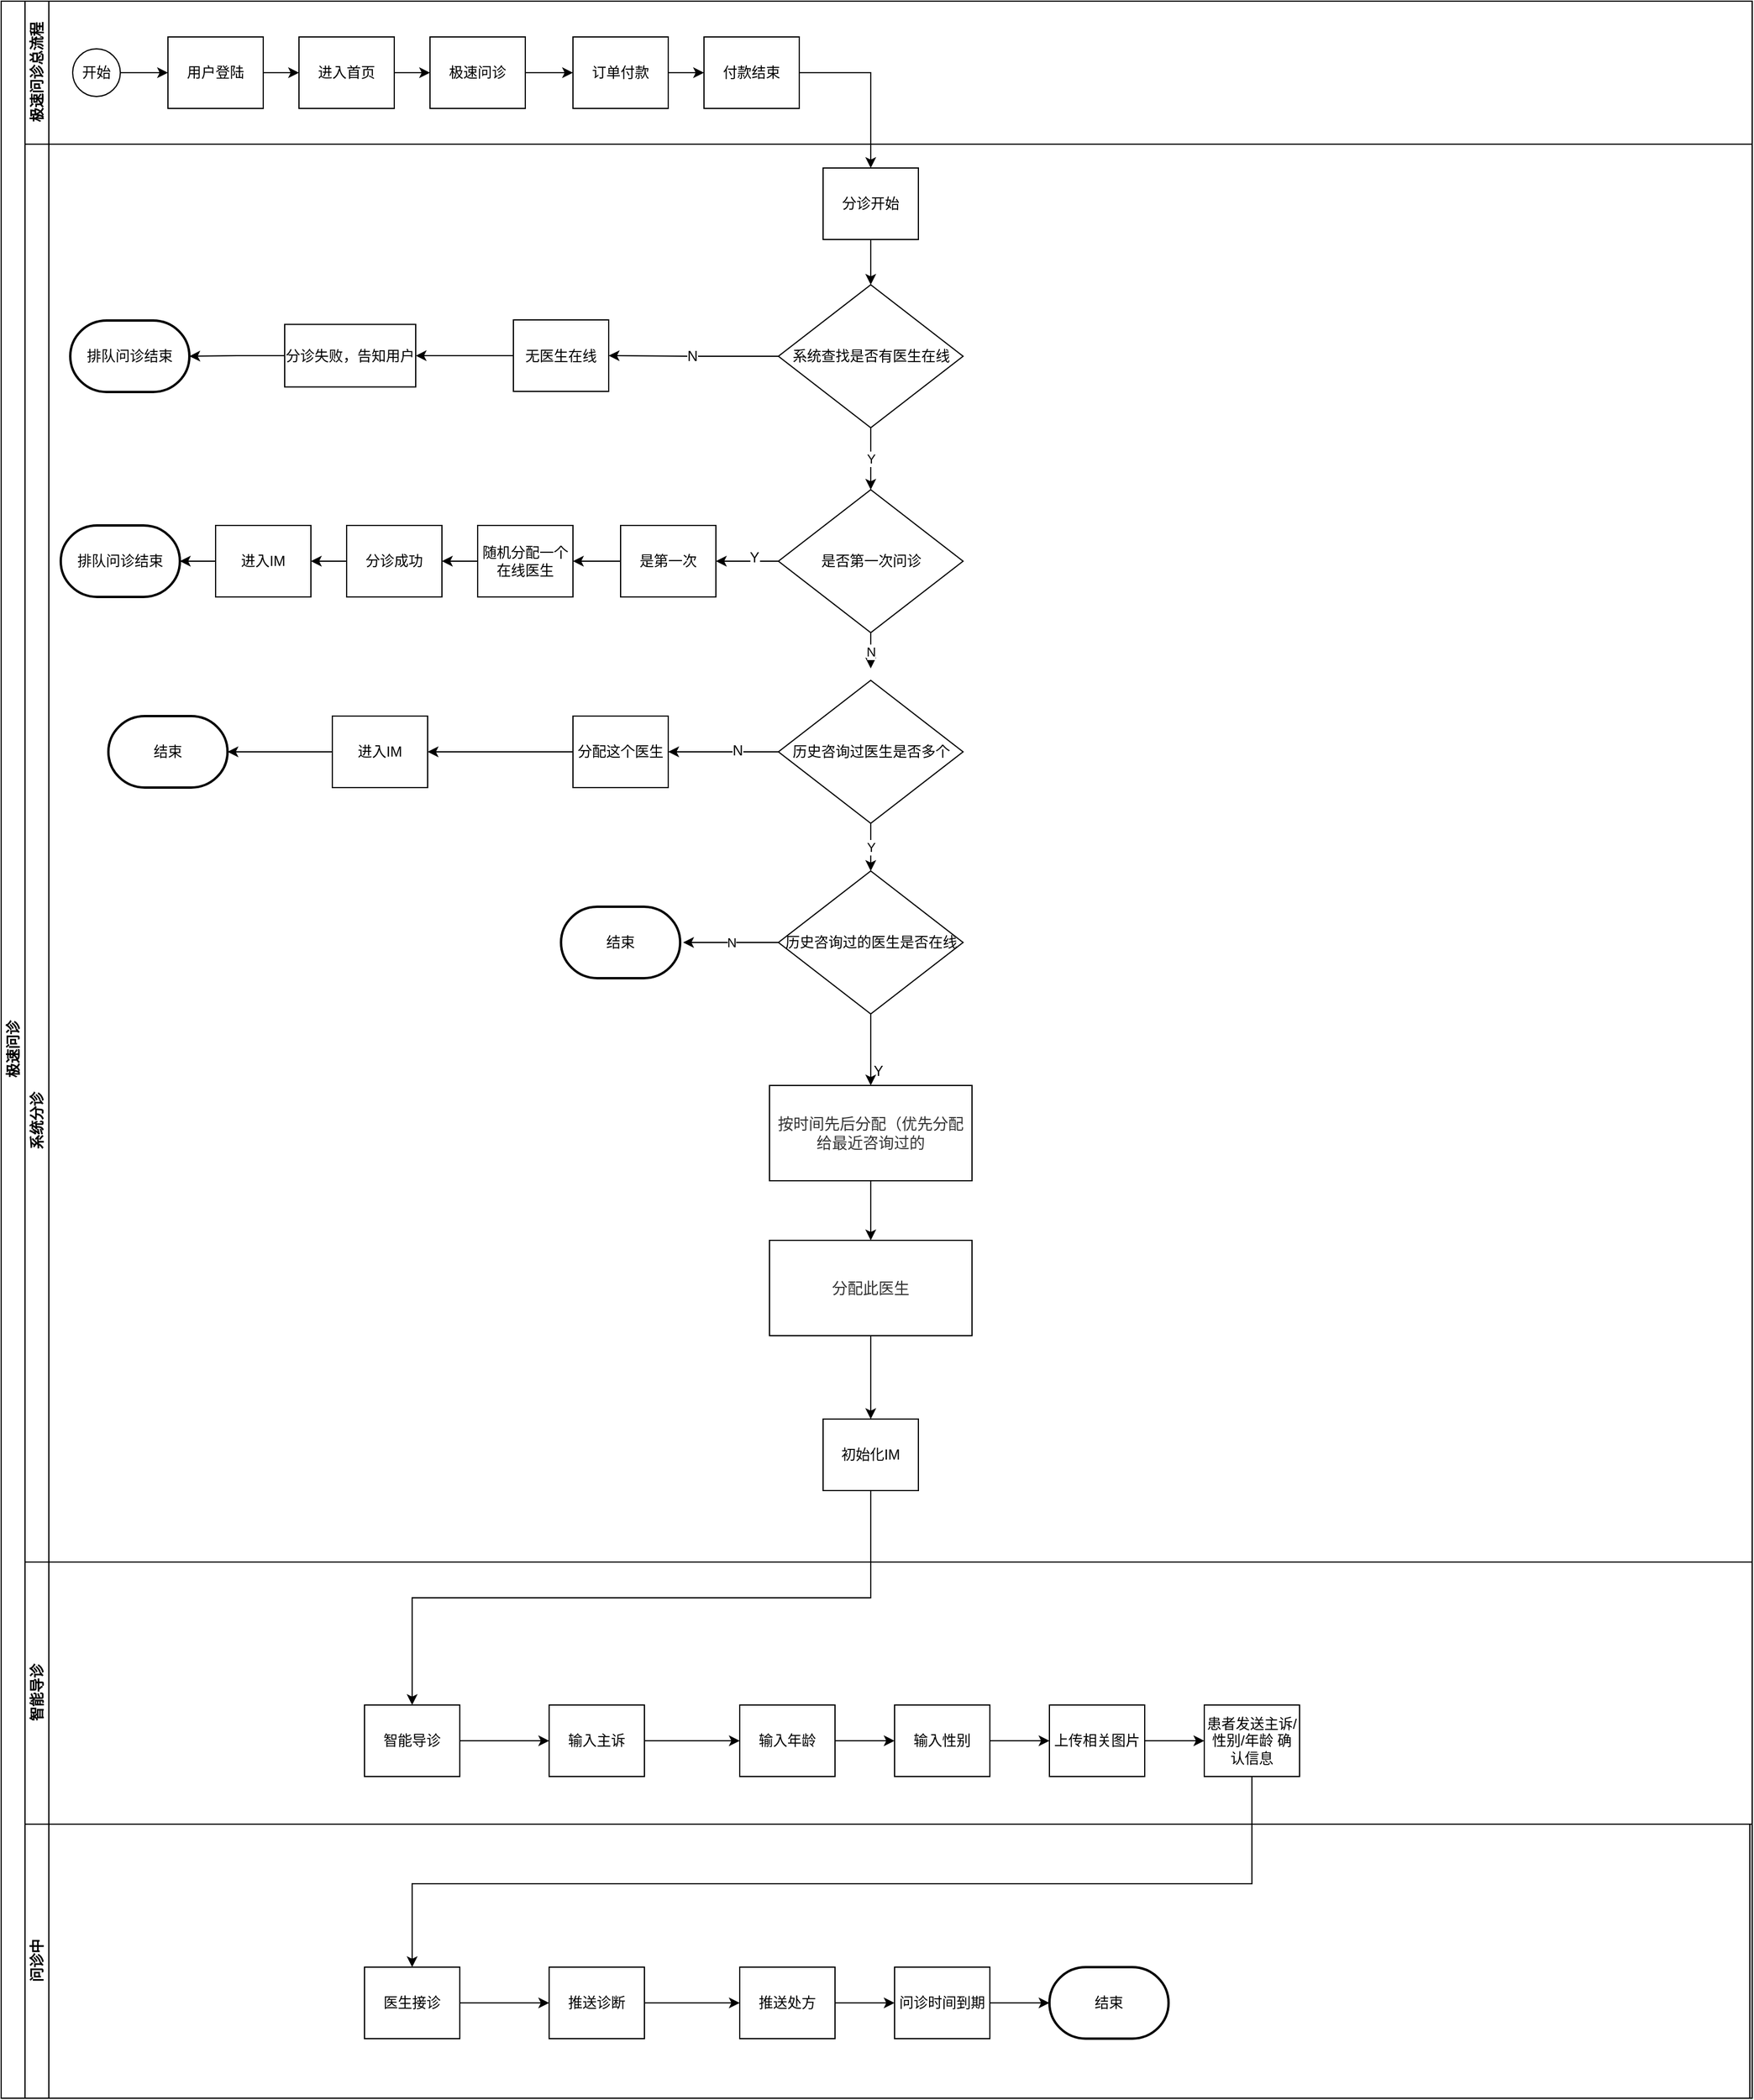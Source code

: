 <mxfile version="12.9.0" type="github" pages="2">
  <diagram id="prtHgNgQTEPvFCAcTncT" name="Page-1">
    <mxGraphModel dx="1662" dy="762" grid="1" gridSize="10" guides="1" tooltips="1" connect="1" arrows="1" fold="1" page="1" pageScale="1" pageWidth="1654" pageHeight="1169" math="0" shadow="0">
      <root>
        <mxCell id="0" />
        <mxCell id="1" parent="0" />
        <mxCell id="dNxyNK7c78bLwvsdeMH5-19" value="极速问诊" style="swimlane;html=1;childLayout=stackLayout;resizeParent=1;resizeParentMax=0;horizontal=0;startSize=20;horizontalStack=0;" parent="1" vertex="1">
          <mxGeometry x="92" y="120" width="1470" height="1760" as="geometry" />
        </mxCell>
        <mxCell id="dNxyNK7c78bLwvsdeMH5-20" value="极速问诊总流程" style="swimlane;html=1;startSize=20;horizontal=0;" parent="dNxyNK7c78bLwvsdeMH5-19" vertex="1">
          <mxGeometry x="20" width="1450" height="120" as="geometry" />
        </mxCell>
        <mxCell id="dNxyNK7c78bLwvsdeMH5-25" value="" style="edgeStyle=orthogonalEdgeStyle;rounded=0;orthogonalLoop=1;jettySize=auto;html=1;" parent="dNxyNK7c78bLwvsdeMH5-20" source="dNxyNK7c78bLwvsdeMH5-23" target="dNxyNK7c78bLwvsdeMH5-24" edge="1">
          <mxGeometry relative="1" as="geometry" />
        </mxCell>
        <mxCell id="HmPrKiYexPzgLJ9TJwZI-3" value="" style="edgeStyle=orthogonalEdgeStyle;rounded=0;orthogonalLoop=1;jettySize=auto;html=1;" edge="1" parent="dNxyNK7c78bLwvsdeMH5-20" source="7WOLRkiO_IoQXGCOXDz5-13" target="HmPrKiYexPzgLJ9TJwZI-2">
          <mxGeometry relative="1" as="geometry" />
        </mxCell>
        <mxCell id="7WOLRkiO_IoQXGCOXDz5-13" value="极速问诊" style="rounded=0;whiteSpace=wrap;html=1;fontFamily=Helvetica;fontSize=12;fontColor=#000000;align=center;" parent="dNxyNK7c78bLwvsdeMH5-20" vertex="1">
          <mxGeometry x="340" y="30" width="80" height="60" as="geometry" />
        </mxCell>
        <mxCell id="7WOLRkiO_IoQXGCOXDz5-10" value="进入首页" style="rounded=0;whiteSpace=wrap;html=1;fontFamily=Helvetica;fontSize=12;fontColor=#000000;align=center;" parent="dNxyNK7c78bLwvsdeMH5-20" vertex="1">
          <mxGeometry x="230" y="30" width="80" height="60" as="geometry" />
        </mxCell>
        <mxCell id="dNxyNK7c78bLwvsdeMH5-23" value="开始" style="ellipse;whiteSpace=wrap;html=1;" parent="dNxyNK7c78bLwvsdeMH5-20" vertex="1">
          <mxGeometry x="40" y="40" width="40" height="40" as="geometry" />
        </mxCell>
        <mxCell id="7WOLRkiO_IoQXGCOXDz5-11" value="" style="edgeStyle=orthogonalEdgeStyle;rounded=0;orthogonalLoop=1;jettySize=auto;html=1;" parent="dNxyNK7c78bLwvsdeMH5-20" source="dNxyNK7c78bLwvsdeMH5-24" target="7WOLRkiO_IoQXGCOXDz5-10" edge="1">
          <mxGeometry relative="1" as="geometry" />
        </mxCell>
        <mxCell id="dNxyNK7c78bLwvsdeMH5-24" value="用户登陆" style="rounded=0;whiteSpace=wrap;html=1;fontFamily=Helvetica;fontSize=12;fontColor=#000000;align=center;" parent="dNxyNK7c78bLwvsdeMH5-20" vertex="1">
          <mxGeometry x="120" y="30" width="80" height="60" as="geometry" />
        </mxCell>
        <mxCell id="7WOLRkiO_IoQXGCOXDz5-14" value="" style="edgeStyle=orthogonalEdgeStyle;rounded=0;orthogonalLoop=1;jettySize=auto;html=1;" parent="dNxyNK7c78bLwvsdeMH5-20" source="7WOLRkiO_IoQXGCOXDz5-10" target="7WOLRkiO_IoQXGCOXDz5-13" edge="1">
          <mxGeometry relative="1" as="geometry" />
        </mxCell>
        <mxCell id="HmPrKiYexPzgLJ9TJwZI-5" value="" style="edgeStyle=orthogonalEdgeStyle;rounded=0;orthogonalLoop=1;jettySize=auto;html=1;" edge="1" parent="dNxyNK7c78bLwvsdeMH5-20" source="HmPrKiYexPzgLJ9TJwZI-2" target="HmPrKiYexPzgLJ9TJwZI-4">
          <mxGeometry relative="1" as="geometry" />
        </mxCell>
        <mxCell id="HmPrKiYexPzgLJ9TJwZI-2" value="订单付款" style="rounded=0;whiteSpace=wrap;html=1;fontFamily=Helvetica;fontSize=12;fontColor=#000000;align=center;" vertex="1" parent="dNxyNK7c78bLwvsdeMH5-20">
          <mxGeometry x="460" y="30" width="80" height="60" as="geometry" />
        </mxCell>
        <mxCell id="HmPrKiYexPzgLJ9TJwZI-4" value="付款结束" style="rounded=0;whiteSpace=wrap;html=1;fontFamily=Helvetica;fontSize=12;fontColor=#000000;align=center;" vertex="1" parent="dNxyNK7c78bLwvsdeMH5-20">
          <mxGeometry x="570" y="30" width="80" height="60" as="geometry" />
        </mxCell>
        <mxCell id="HmPrKiYexPzgLJ9TJwZI-7" value="" style="edgeStyle=orthogonalEdgeStyle;rounded=0;orthogonalLoop=1;jettySize=auto;html=1;entryX=0.5;entryY=0;entryDx=0;entryDy=0;" edge="1" parent="dNxyNK7c78bLwvsdeMH5-19" source="HmPrKiYexPzgLJ9TJwZI-4" target="7WOLRkiO_IoQXGCOXDz5-30">
          <mxGeometry relative="1" as="geometry" />
        </mxCell>
        <mxCell id="dNxyNK7c78bLwvsdeMH5-22" value="系统分诊" style="swimlane;html=1;startSize=20;horizontal=0;" parent="dNxyNK7c78bLwvsdeMH5-19" vertex="1">
          <mxGeometry x="20" y="120" width="1450" height="1640" as="geometry" />
        </mxCell>
        <mxCell id="7WOLRkiO_IoQXGCOXDz5-41" value="" style="edgeStyle=orthogonalEdgeStyle;rounded=0;orthogonalLoop=1;jettySize=auto;html=1;" parent="dNxyNK7c78bLwvsdeMH5-22" source="7WOLRkiO_IoQXGCOXDz5-30" target="7WOLRkiO_IoQXGCOXDz5-32" edge="1">
          <mxGeometry relative="1" as="geometry" />
        </mxCell>
        <mxCell id="7WOLRkiO_IoQXGCOXDz5-30" value="分诊开始" style="rounded=0;whiteSpace=wrap;html=1;fontFamily=Helvetica;fontSize=12;fontColor=#000000;align=center;" parent="dNxyNK7c78bLwvsdeMH5-22" vertex="1">
          <mxGeometry x="670" y="20" width="80" height="60" as="geometry" />
        </mxCell>
        <mxCell id="7WOLRkiO_IoQXGCOXDz5-35" value="" style="edgeStyle=orthogonalEdgeStyle;rounded=0;orthogonalLoop=1;jettySize=auto;html=1;entryX=1;entryY=0.5;entryDx=0;entryDy=0;" parent="dNxyNK7c78bLwvsdeMH5-22" source="7WOLRkiO_IoQXGCOXDz5-32" target="7WOLRkiO_IoQXGCOXDz5-33" edge="1">
          <mxGeometry relative="1" as="geometry">
            <mxPoint x="575" y="177.5" as="targetPoint" />
          </mxGeometry>
        </mxCell>
        <mxCell id="7WOLRkiO_IoQXGCOXDz5-42" value="N" style="text;html=1;align=center;verticalAlign=middle;resizable=0;points=[];labelBackgroundColor=#ffffff;" parent="7WOLRkiO_IoQXGCOXDz5-35" vertex="1" connectable="0">
          <mxGeometry x="-0.794" y="-2" relative="1" as="geometry">
            <mxPoint x="-58" y="2" as="offset" />
          </mxGeometry>
        </mxCell>
        <mxCell id="7WOLRkiO_IoQXGCOXDz5-37" value="" style="edgeStyle=orthogonalEdgeStyle;rounded=0;orthogonalLoop=1;jettySize=auto;html=1;" parent="dNxyNK7c78bLwvsdeMH5-22" source="7WOLRkiO_IoQXGCOXDz5-33" target="7WOLRkiO_IoQXGCOXDz5-36" edge="1">
          <mxGeometry relative="1" as="geometry" />
        </mxCell>
        <mxCell id="7WOLRkiO_IoQXGCOXDz5-39" value="" style="edgeStyle=orthogonalEdgeStyle;rounded=0;orthogonalLoop=1;jettySize=auto;html=1;entryX=1;entryY=0.5;entryDx=0;entryDy=0;entryPerimeter=0;" parent="dNxyNK7c78bLwvsdeMH5-22" source="7WOLRkiO_IoQXGCOXDz5-36" edge="1" target="7WOLRkiO_IoQXGCOXDz5-40">
          <mxGeometry relative="1" as="geometry">
            <mxPoint x="170" y="177.5" as="targetPoint" />
          </mxGeometry>
        </mxCell>
        <mxCell id="7WOLRkiO_IoQXGCOXDz5-44" value="Y" style="edgeStyle=orthogonalEdgeStyle;rounded=0;orthogonalLoop=1;jettySize=auto;html=1;" parent="dNxyNK7c78bLwvsdeMH5-22" source="7WOLRkiO_IoQXGCOXDz5-32" target="7WOLRkiO_IoQXGCOXDz5-43" edge="1">
          <mxGeometry relative="1" as="geometry" />
        </mxCell>
        <mxCell id="7WOLRkiO_IoQXGCOXDz5-46" value="" style="edgeStyle=orthogonalEdgeStyle;rounded=0;orthogonalLoop=1;jettySize=auto;html=1;" parent="dNxyNK7c78bLwvsdeMH5-22" source="7WOLRkiO_IoQXGCOXDz5-43" target="7WOLRkiO_IoQXGCOXDz5-47" edge="1">
          <mxGeometry relative="1" as="geometry">
            <mxPoint x="552.5" y="350" as="targetPoint" />
          </mxGeometry>
        </mxCell>
        <mxCell id="7WOLRkiO_IoQXGCOXDz5-48" value="Y" style="text;html=1;align=center;verticalAlign=middle;resizable=0;points=[];labelBackgroundColor=#ffffff;" parent="7WOLRkiO_IoQXGCOXDz5-46" vertex="1" connectable="0">
          <mxGeometry x="-0.165" y="-3" relative="1" as="geometry">
            <mxPoint x="1" as="offset" />
          </mxGeometry>
        </mxCell>
        <mxCell id="7WOLRkiO_IoQXGCOXDz5-60" value="N" style="edgeStyle=orthogonalEdgeStyle;rounded=0;orthogonalLoop=1;jettySize=auto;html=1;" parent="dNxyNK7c78bLwvsdeMH5-22" source="7WOLRkiO_IoQXGCOXDz5-43" edge="1">
          <mxGeometry relative="1" as="geometry">
            <mxPoint x="710" y="440" as="targetPoint" />
          </mxGeometry>
        </mxCell>
        <mxCell id="7WOLRkiO_IoQXGCOXDz5-50" value="" style="edgeStyle=orthogonalEdgeStyle;rounded=0;orthogonalLoop=1;jettySize=auto;html=1;" parent="dNxyNK7c78bLwvsdeMH5-22" source="7WOLRkiO_IoQXGCOXDz5-47" target="7WOLRkiO_IoQXGCOXDz5-49" edge="1">
          <mxGeometry relative="1" as="geometry" />
        </mxCell>
        <mxCell id="7WOLRkiO_IoQXGCOXDz5-52" value="" style="edgeStyle=orthogonalEdgeStyle;rounded=0;orthogonalLoop=1;jettySize=auto;html=1;" parent="dNxyNK7c78bLwvsdeMH5-22" source="7WOLRkiO_IoQXGCOXDz5-49" target="7WOLRkiO_IoQXGCOXDz5-51" edge="1">
          <mxGeometry relative="1" as="geometry" />
        </mxCell>
        <mxCell id="7WOLRkiO_IoQXGCOXDz5-57" value="" style="edgeStyle=orthogonalEdgeStyle;rounded=0;orthogonalLoop=1;jettySize=auto;html=1;" parent="dNxyNK7c78bLwvsdeMH5-22" source="7WOLRkiO_IoQXGCOXDz5-51" target="7WOLRkiO_IoQXGCOXDz5-55" edge="1">
          <mxGeometry relative="1" as="geometry" />
        </mxCell>
        <mxCell id="7WOLRkiO_IoQXGCOXDz5-58" value="" style="edgeStyle=orthogonalEdgeStyle;rounded=0;orthogonalLoop=1;jettySize=auto;html=1;" parent="dNxyNK7c78bLwvsdeMH5-22" source="7WOLRkiO_IoQXGCOXDz5-55" target="7WOLRkiO_IoQXGCOXDz5-56" edge="1">
          <mxGeometry relative="1" as="geometry" />
        </mxCell>
        <mxCell id="7WOLRkiO_IoQXGCOXDz5-36" value="分诊失败，告知用户" style="rounded=0;whiteSpace=wrap;html=1;fontFamily=Helvetica;fontSize=12;fontColor=#000000;align=center;" parent="dNxyNK7c78bLwvsdeMH5-22" vertex="1">
          <mxGeometry x="218" y="151.25" width="110" height="52.5" as="geometry" />
        </mxCell>
        <mxCell id="7WOLRkiO_IoQXGCOXDz5-40" value="排队问诊结束" style="strokeWidth=2;html=1;shape=mxgraph.flowchart.terminator;whiteSpace=wrap;" parent="dNxyNK7c78bLwvsdeMH5-22" vertex="1">
          <mxGeometry x="38" y="148" width="100" height="60" as="geometry" />
        </mxCell>
        <mxCell id="7WOLRkiO_IoQXGCOXDz5-56" value="排队问诊结束" style="strokeWidth=2;html=1;shape=mxgraph.flowchart.terminator;whiteSpace=wrap;" parent="dNxyNK7c78bLwvsdeMH5-22" vertex="1">
          <mxGeometry x="30" y="320" width="100" height="60" as="geometry" />
        </mxCell>
        <mxCell id="7WOLRkiO_IoQXGCOXDz5-55" value="进入IM" style="rounded=0;whiteSpace=wrap;html=1;fontFamily=Helvetica;fontSize=12;fontColor=#000000;align=center;" parent="dNxyNK7c78bLwvsdeMH5-22" vertex="1">
          <mxGeometry x="160" y="320" width="80" height="60" as="geometry" />
        </mxCell>
        <mxCell id="7WOLRkiO_IoQXGCOXDz5-51" value="分诊成功" style="rounded=0;whiteSpace=wrap;html=1;fontFamily=Helvetica;fontSize=12;fontColor=#000000;align=center;" parent="dNxyNK7c78bLwvsdeMH5-22" vertex="1">
          <mxGeometry x="270" y="320" width="80" height="60" as="geometry" />
        </mxCell>
        <mxCell id="7WOLRkiO_IoQXGCOXDz5-47" value="是第一次" style="rounded=0;whiteSpace=wrap;html=1;fontFamily=Helvetica;fontSize=12;fontColor=#000000;align=center;" parent="dNxyNK7c78bLwvsdeMH5-22" vertex="1">
          <mxGeometry x="500" y="320" width="80" height="60" as="geometry" />
        </mxCell>
        <mxCell id="7WOLRkiO_IoQXGCOXDz5-43" value="是否第一次问诊" style="rhombus;whiteSpace=wrap;html=1;" parent="dNxyNK7c78bLwvsdeMH5-22" vertex="1">
          <mxGeometry x="632.5" y="290" width="155" height="120" as="geometry" />
        </mxCell>
        <mxCell id="7WOLRkiO_IoQXGCOXDz5-49" value="随机分配一个在线医生" style="rounded=0;whiteSpace=wrap;html=1;fontFamily=Helvetica;fontSize=12;fontColor=#000000;align=center;" parent="dNxyNK7c78bLwvsdeMH5-22" vertex="1">
          <mxGeometry x="380" y="320" width="80" height="60" as="geometry" />
        </mxCell>
        <mxCell id="7WOLRkiO_IoQXGCOXDz5-32" value="系统查找是否有医生在线" style="rhombus;whiteSpace=wrap;html=1;" parent="dNxyNK7c78bLwvsdeMH5-22" vertex="1">
          <mxGeometry x="632.5" y="118" width="155" height="120" as="geometry" />
        </mxCell>
        <mxCell id="7WOLRkiO_IoQXGCOXDz5-33" value="无医生在线" style="rounded=0;whiteSpace=wrap;html=1;fontFamily=Helvetica;fontSize=12;fontColor=#000000;align=center;" parent="dNxyNK7c78bLwvsdeMH5-22" vertex="1">
          <mxGeometry x="410" y="147.5" width="80" height="60" as="geometry" />
        </mxCell>
        <mxCell id="7WOLRkiO_IoQXGCOXDz5-81" value="" style="edgeStyle=orthogonalEdgeStyle;rounded=0;orthogonalLoop=1;jettySize=auto;html=1;" parent="dNxyNK7c78bLwvsdeMH5-22" source="7WOLRkiO_IoQXGCOXDz5-79" target="7WOLRkiO_IoQXGCOXDz5-80" edge="1">
          <mxGeometry relative="1" as="geometry" />
        </mxCell>
        <mxCell id="7WOLRkiO_IoQXGCOXDz5-75" value="结束" style="strokeWidth=2;html=1;shape=mxgraph.flowchart.terminator;whiteSpace=wrap;" parent="dNxyNK7c78bLwvsdeMH5-22" vertex="1">
          <mxGeometry x="70" y="480" width="100" height="60" as="geometry" />
        </mxCell>
        <mxCell id="7WOLRkiO_IoQXGCOXDz5-69" value="分配这个医生" style="rounded=0;whiteSpace=wrap;html=1;fontFamily=Helvetica;fontSize=12;fontColor=#000000;align=center;" parent="dNxyNK7c78bLwvsdeMH5-22" vertex="1">
          <mxGeometry x="460" y="480" width="80" height="60" as="geometry" />
        </mxCell>
        <mxCell id="7WOLRkiO_IoQXGCOXDz5-92" value="Y" style="edgeStyle=orthogonalEdgeStyle;rounded=0;orthogonalLoop=1;jettySize=auto;html=1;" parent="dNxyNK7c78bLwvsdeMH5-22" source="7WOLRkiO_IoQXGCOXDz5-66" target="7WOLRkiO_IoQXGCOXDz5-89" edge="1">
          <mxGeometry relative="1" as="geometry" />
        </mxCell>
        <mxCell id="7WOLRkiO_IoQXGCOXDz5-66" value="历史咨询过医生是否多个" style="rhombus;whiteSpace=wrap;html=1;" parent="dNxyNK7c78bLwvsdeMH5-22" vertex="1">
          <mxGeometry x="632.5" y="450" width="155" height="120" as="geometry" />
        </mxCell>
        <mxCell id="7WOLRkiO_IoQXGCOXDz5-74" value="" style="edgeStyle=orthogonalEdgeStyle;rounded=0;orthogonalLoop=1;jettySize=auto;html=1;entryX=1;entryY=0.5;entryDx=0;entryDy=0;entryPerimeter=0;" parent="dNxyNK7c78bLwvsdeMH5-22" source="7WOLRkiO_IoQXGCOXDz5-71" edge="1" target="7WOLRkiO_IoQXGCOXDz5-75">
          <mxGeometry relative="1" as="geometry">
            <mxPoint x="216.25" y="500" as="targetPoint" />
          </mxGeometry>
        </mxCell>
        <mxCell id="7WOLRkiO_IoQXGCOXDz5-72" value="" style="edgeStyle=orthogonalEdgeStyle;rounded=0;orthogonalLoop=1;jettySize=auto;html=1;" parent="dNxyNK7c78bLwvsdeMH5-22" source="7WOLRkiO_IoQXGCOXDz5-69" target="7WOLRkiO_IoQXGCOXDz5-71" edge="1">
          <mxGeometry relative="1" as="geometry" />
        </mxCell>
        <mxCell id="7WOLRkiO_IoQXGCOXDz5-68" value="" style="edgeStyle=orthogonalEdgeStyle;rounded=0;orthogonalLoop=1;jettySize=auto;html=1;entryX=1;entryY=0.5;entryDx=0;entryDy=0;entryPerimeter=0;" parent="dNxyNK7c78bLwvsdeMH5-22" source="7WOLRkiO_IoQXGCOXDz5-66" target="7WOLRkiO_IoQXGCOXDz5-69" edge="1">
          <mxGeometry relative="1" as="geometry">
            <mxPoint x="548.75" y="490" as="targetPoint" />
          </mxGeometry>
        </mxCell>
        <mxCell id="7WOLRkiO_IoQXGCOXDz5-70" value="N" style="text;html=1;align=center;verticalAlign=middle;resizable=0;points=[];labelBackgroundColor=#ffffff;" parent="7WOLRkiO_IoQXGCOXDz5-68" vertex="1" connectable="0">
          <mxGeometry x="-0.237" y="-1" relative="1" as="geometry">
            <mxPoint x="1" as="offset" />
          </mxGeometry>
        </mxCell>
        <mxCell id="7WOLRkiO_IoQXGCOXDz5-88" value="N" style="edgeStyle=orthogonalEdgeStyle;rounded=0;orthogonalLoop=1;jettySize=auto;html=1;" parent="dNxyNK7c78bLwvsdeMH5-22" source="7WOLRkiO_IoQXGCOXDz5-89" edge="1">
          <mxGeometry relative="1" as="geometry">
            <mxPoint x="552.5" y="670" as="targetPoint" />
          </mxGeometry>
        </mxCell>
        <mxCell id="7WOLRkiO_IoQXGCOXDz5-71" value="进入IM" style="rounded=0;whiteSpace=wrap;html=1;fontFamily=Helvetica;fontSize=12;fontColor=#000000;align=center;" parent="dNxyNK7c78bLwvsdeMH5-22" vertex="1">
          <mxGeometry x="258" y="480" width="80" height="60" as="geometry" />
        </mxCell>
        <mxCell id="7WOLRkiO_IoQXGCOXDz5-90" value="结束" style="strokeWidth=2;html=1;shape=mxgraph.flowchart.terminator;whiteSpace=wrap;" parent="dNxyNK7c78bLwvsdeMH5-22" vertex="1">
          <mxGeometry x="450" y="640" width="100" height="60" as="geometry" />
        </mxCell>
        <mxCell id="7WOLRkiO_IoQXGCOXDz5-91" value="" style="edgeStyle=orthogonalEdgeStyle;rounded=0;orthogonalLoop=1;jettySize=auto;html=1;" parent="dNxyNK7c78bLwvsdeMH5-22" source="7WOLRkiO_IoQXGCOXDz5-89" target="7WOLRkiO_IoQXGCOXDz5-79" edge="1">
          <mxGeometry relative="1" as="geometry" />
        </mxCell>
        <mxCell id="7WOLRkiO_IoQXGCOXDz5-89" value="历史咨询过的医生是否在线" style="rhombus;whiteSpace=wrap;html=1;" parent="dNxyNK7c78bLwvsdeMH5-22" vertex="1">
          <mxGeometry x="632.5" y="610" width="155" height="120" as="geometry" />
        </mxCell>
        <mxCell id="7WOLRkiO_IoQXGCOXDz5-83" value="" style="edgeStyle=orthogonalEdgeStyle;rounded=0;orthogonalLoop=1;jettySize=auto;html=1;" parent="dNxyNK7c78bLwvsdeMH5-22" source="7WOLRkiO_IoQXGCOXDz5-80" target="7WOLRkiO_IoQXGCOXDz5-82" edge="1">
          <mxGeometry relative="1" as="geometry" />
        </mxCell>
        <mxCell id="7WOLRkiO_IoQXGCOXDz5-79" value="&lt;span style=&quot;color: rgb(51 , 51 , 51) ; font-family: , &amp;#34;pingfang sc&amp;#34; ; font-size: 13px&quot;&gt;按时间先后分配（优先分配给最近咨询过的&lt;/span&gt;" style="rounded=0;whiteSpace=wrap;html=1;fontFamily=Helvetica;fontSize=12;fontColor=#000000;align=center;" parent="dNxyNK7c78bLwvsdeMH5-22" vertex="1">
          <mxGeometry x="625" y="790" width="170" height="80" as="geometry" />
        </mxCell>
        <mxCell id="7WOLRkiO_IoQXGCOXDz5-85" value="" style="edgeStyle=orthogonalEdgeStyle;rounded=0;orthogonalLoop=1;jettySize=auto;html=1;entryX=0.5;entryY=0;entryDx=0;entryDy=0;exitX=0.5;exitY=1;exitDx=0;exitDy=0;" parent="dNxyNK7c78bLwvsdeMH5-22" source="7WOLRkiO_IoQXGCOXDz5-82" target="7WOLRkiO_IoQXGCOXDz5-15" edge="1">
          <mxGeometry relative="1" as="geometry">
            <mxPoint x="710" y="1190" as="targetPoint" />
          </mxGeometry>
        </mxCell>
        <mxCell id="7WOLRkiO_IoQXGCOXDz5-80" value="&lt;span style=&quot;color: rgb(51 , 51 , 51) ; font-family: , &amp;#34;pingfang sc&amp;#34; ; font-size: 13px&quot;&gt;分配此医生&lt;/span&gt;" style="rounded=0;whiteSpace=wrap;html=1;fontFamily=Helvetica;fontSize=12;fontColor=#000000;align=center;" parent="dNxyNK7c78bLwvsdeMH5-22" vertex="1">
          <mxGeometry x="625" y="920" width="170" height="80" as="geometry" />
        </mxCell>
        <mxCell id="7WOLRkiO_IoQXGCOXDz5-82" value="初始化IM" style="rounded=0;whiteSpace=wrap;html=1;fontFamily=Helvetica;fontSize=12;fontColor=#000000;align=center;" parent="dNxyNK7c78bLwvsdeMH5-22" vertex="1">
          <mxGeometry x="670" y="1070" width="80" height="60" as="geometry" />
        </mxCell>
        <mxCell id="7WOLRkiO_IoQXGCOXDz5-93" value="Y" style="text;html=1;align=center;verticalAlign=middle;resizable=0;points=[];autosize=1;" parent="dNxyNK7c78bLwvsdeMH5-22" vertex="1">
          <mxGeometry x="706" y="768" width="20" height="20" as="geometry" />
        </mxCell>
        <mxCell id="dNxyNK7c78bLwvsdeMH5-21" value="智能导诊" style="swimlane;html=1;startSize=20;horizontal=0;" parent="dNxyNK7c78bLwvsdeMH5-22" vertex="1">
          <mxGeometry y="1190" width="1450" height="220" as="geometry" />
        </mxCell>
        <mxCell id="7WOLRkiO_IoQXGCOXDz5-18" value="" style="edgeStyle=orthogonalEdgeStyle;rounded=0;orthogonalLoop=1;jettySize=auto;html=1;" parent="dNxyNK7c78bLwvsdeMH5-21" source="HmPrKiYexPzgLJ9TJwZI-8" target="7WOLRkiO_IoQXGCOXDz5-17" edge="1">
          <mxGeometry relative="1" as="geometry" />
        </mxCell>
        <mxCell id="7WOLRkiO_IoQXGCOXDz5-26" value="" style="edgeStyle=orthogonalEdgeStyle;rounded=0;orthogonalLoop=1;jettySize=auto;html=1;entryX=0;entryY=0.5;entryDx=0;entryDy=0;" parent="dNxyNK7c78bLwvsdeMH5-21" source="7WOLRkiO_IoQXGCOXDz5-23" target="HmPrKiYexPzgLJ9TJwZI-21" edge="1">
          <mxGeometry relative="1" as="geometry">
            <mxPoint x="1000" y="150" as="targetPoint" />
          </mxGeometry>
        </mxCell>
        <mxCell id="7WOLRkiO_IoQXGCOXDz5-20" value="" style="edgeStyle=orthogonalEdgeStyle;rounded=0;orthogonalLoop=1;jettySize=auto;html=1;" parent="dNxyNK7c78bLwvsdeMH5-21" source="7WOLRkiO_IoQXGCOXDz5-17" target="7WOLRkiO_IoQXGCOXDz5-19" edge="1">
          <mxGeometry relative="1" as="geometry" />
        </mxCell>
        <mxCell id="7WOLRkiO_IoQXGCOXDz5-22" value="" style="edgeStyle=orthogonalEdgeStyle;rounded=0;orthogonalLoop=1;jettySize=auto;html=1;" parent="dNxyNK7c78bLwvsdeMH5-21" source="7WOLRkiO_IoQXGCOXDz5-19" edge="1">
          <mxGeometry relative="1" as="geometry">
            <mxPoint x="860" y="150" as="targetPoint" />
          </mxGeometry>
        </mxCell>
        <mxCell id="HmPrKiYexPzgLJ9TJwZI-21" value="患者发送主诉/性别/年龄 确认信息" style="rounded=0;whiteSpace=wrap;html=1;fontFamily=Helvetica;fontSize=12;fontColor=#000000;align=center;" vertex="1" parent="dNxyNK7c78bLwvsdeMH5-21">
          <mxGeometry x="990" y="120" width="80" height="60" as="geometry" />
        </mxCell>
        <mxCell id="7WOLRkiO_IoQXGCOXDz5-23" value="上传相关图片" style="rounded=0;whiteSpace=wrap;html=1;fontFamily=Helvetica;fontSize=12;fontColor=#000000;align=center;" parent="dNxyNK7c78bLwvsdeMH5-21" vertex="1">
          <mxGeometry x="860" y="120" width="80" height="60" as="geometry" />
        </mxCell>
        <mxCell id="7WOLRkiO_IoQXGCOXDz5-17" value="输入年龄" style="rounded=0;whiteSpace=wrap;html=1;fontFamily=Helvetica;fontSize=12;fontColor=#000000;align=center;" parent="dNxyNK7c78bLwvsdeMH5-21" vertex="1">
          <mxGeometry x="600" y="120" width="80" height="60" as="geometry" />
        </mxCell>
        <mxCell id="7WOLRkiO_IoQXGCOXDz5-19" value="输入性别" style="rounded=0;whiteSpace=wrap;html=1;fontFamily=Helvetica;fontSize=12;fontColor=#000000;align=center;" parent="dNxyNK7c78bLwvsdeMH5-21" vertex="1">
          <mxGeometry x="730" y="120" width="80" height="60" as="geometry" />
        </mxCell>
        <mxCell id="7WOLRkiO_IoQXGCOXDz5-15" value="智能导诊" style="rounded=0;whiteSpace=wrap;html=1;fontFamily=Helvetica;fontSize=12;fontColor=#000000;align=center;" parent="dNxyNK7c78bLwvsdeMH5-21" vertex="1">
          <mxGeometry x="285" y="120" width="80" height="60" as="geometry" />
        </mxCell>
        <mxCell id="HmPrKiYexPzgLJ9TJwZI-8" value="输入主诉" style="rounded=0;whiteSpace=wrap;html=1;fontFamily=Helvetica;fontSize=12;fontColor=#000000;align=center;" vertex="1" parent="dNxyNK7c78bLwvsdeMH5-21">
          <mxGeometry x="440" y="120" width="80" height="60" as="geometry" />
        </mxCell>
        <mxCell id="HmPrKiYexPzgLJ9TJwZI-9" value="" style="edgeStyle=orthogonalEdgeStyle;rounded=0;orthogonalLoop=1;jettySize=auto;html=1;" edge="1" parent="dNxyNK7c78bLwvsdeMH5-21" source="7WOLRkiO_IoQXGCOXDz5-15" target="HmPrKiYexPzgLJ9TJwZI-8">
          <mxGeometry relative="1" as="geometry">
            <mxPoint x="395" y="1580" as="sourcePoint" />
            <mxPoint x="630" y="1580" as="targetPoint" />
          </mxGeometry>
        </mxCell>
        <mxCell id="HmPrKiYexPzgLJ9TJwZI-26" value="结束" style="strokeWidth=2;html=1;shape=mxgraph.flowchart.terminator;whiteSpace=wrap;" vertex="1" parent="dNxyNK7c78bLwvsdeMH5-22">
          <mxGeometry x="860" y="1530" width="100" height="60" as="geometry" />
        </mxCell>
        <mxCell id="HmPrKiYexPzgLJ9TJwZI-10" value="问诊中" style="swimlane;html=1;startSize=20;horizontal=0;" vertex="1" parent="1">
          <mxGeometry x="112" y="1650" width="1448" height="230" as="geometry" />
        </mxCell>
        <mxCell id="HmPrKiYexPzgLJ9TJwZI-11" value="" style="edgeStyle=orthogonalEdgeStyle;rounded=0;orthogonalLoop=1;jettySize=auto;html=1;" edge="1" parent="HmPrKiYexPzgLJ9TJwZI-10" source="HmPrKiYexPzgLJ9TJwZI-19" target="HmPrKiYexPzgLJ9TJwZI-16">
          <mxGeometry relative="1" as="geometry" />
        </mxCell>
        <mxCell id="HmPrKiYexPzgLJ9TJwZI-13" value="" style="edgeStyle=orthogonalEdgeStyle;rounded=0;orthogonalLoop=1;jettySize=auto;html=1;" edge="1" parent="HmPrKiYexPzgLJ9TJwZI-10" source="HmPrKiYexPzgLJ9TJwZI-16" target="HmPrKiYexPzgLJ9TJwZI-17">
          <mxGeometry relative="1" as="geometry" />
        </mxCell>
        <mxCell id="HmPrKiYexPzgLJ9TJwZI-14" value="" style="edgeStyle=orthogonalEdgeStyle;rounded=0;orthogonalLoop=1;jettySize=auto;html=1;" edge="1" parent="HmPrKiYexPzgLJ9TJwZI-10" source="HmPrKiYexPzgLJ9TJwZI-17">
          <mxGeometry relative="1" as="geometry">
            <mxPoint x="860" y="150" as="targetPoint" />
          </mxGeometry>
        </mxCell>
        <mxCell id="HmPrKiYexPzgLJ9TJwZI-16" value="推送处方" style="rounded=0;whiteSpace=wrap;html=1;fontFamily=Helvetica;fontSize=12;fontColor=#000000;align=center;" vertex="1" parent="HmPrKiYexPzgLJ9TJwZI-10">
          <mxGeometry x="600" y="120" width="80" height="60" as="geometry" />
        </mxCell>
        <mxCell id="HmPrKiYexPzgLJ9TJwZI-17" value="问诊时间到期" style="rounded=0;whiteSpace=wrap;html=1;fontFamily=Helvetica;fontSize=12;fontColor=#000000;align=center;" vertex="1" parent="HmPrKiYexPzgLJ9TJwZI-10">
          <mxGeometry x="730" y="120" width="80" height="60" as="geometry" />
        </mxCell>
        <mxCell id="HmPrKiYexPzgLJ9TJwZI-18" value="医生接诊" style="rounded=0;whiteSpace=wrap;html=1;fontFamily=Helvetica;fontSize=12;fontColor=#000000;align=center;" vertex="1" parent="HmPrKiYexPzgLJ9TJwZI-10">
          <mxGeometry x="285" y="120" width="80" height="60" as="geometry" />
        </mxCell>
        <mxCell id="HmPrKiYexPzgLJ9TJwZI-19" value="推送诊断" style="rounded=0;whiteSpace=wrap;html=1;fontFamily=Helvetica;fontSize=12;fontColor=#000000;align=center;" vertex="1" parent="HmPrKiYexPzgLJ9TJwZI-10">
          <mxGeometry x="440" y="120" width="80" height="60" as="geometry" />
        </mxCell>
        <mxCell id="HmPrKiYexPzgLJ9TJwZI-20" value="" style="edgeStyle=orthogonalEdgeStyle;rounded=0;orthogonalLoop=1;jettySize=auto;html=1;" edge="1" parent="HmPrKiYexPzgLJ9TJwZI-10" source="HmPrKiYexPzgLJ9TJwZI-18" target="HmPrKiYexPzgLJ9TJwZI-19">
          <mxGeometry relative="1" as="geometry">
            <mxPoint x="395" y="1580" as="sourcePoint" />
            <mxPoint x="630" y="1580" as="targetPoint" />
          </mxGeometry>
        </mxCell>
        <mxCell id="HmPrKiYexPzgLJ9TJwZI-24" value="" style="edgeStyle=orthogonalEdgeStyle;rounded=0;orthogonalLoop=1;jettySize=auto;html=1;entryX=0.5;entryY=0;entryDx=0;entryDy=0;" edge="1" parent="1" source="HmPrKiYexPzgLJ9TJwZI-21" target="HmPrKiYexPzgLJ9TJwZI-18">
          <mxGeometry relative="1" as="geometry">
            <mxPoint x="1142" y="1680" as="targetPoint" />
            <Array as="points">
              <mxPoint x="1142" y="1700" />
              <mxPoint x="437" y="1700" />
            </Array>
          </mxGeometry>
        </mxCell>
      </root>
    </mxGraphModel>
  </diagram>
  <diagram id="nafjMtpyVH5KJFT5oc1j" name="第 2 页">
    
    <mxGraphModel dx="1662" dy="762" grid="1" gridSize="10" guides="1" tooltips="1" connect="1" arrows="1" fold="1" page="1" pageScale="1" pageWidth="1654" pageHeight="1169" math="0" shadow="0">
      
      <root>
        
        <mxCell id="omU4DquQWn_vKRFx7b85-0" />
        
        <mxCell id="omU4DquQWn_vKRFx7b85-1" parent="omU4DquQWn_vKRFx7b85-0" />
        
      </root>
      
    </mxGraphModel>
    
  </diagram>
</mxfile>
